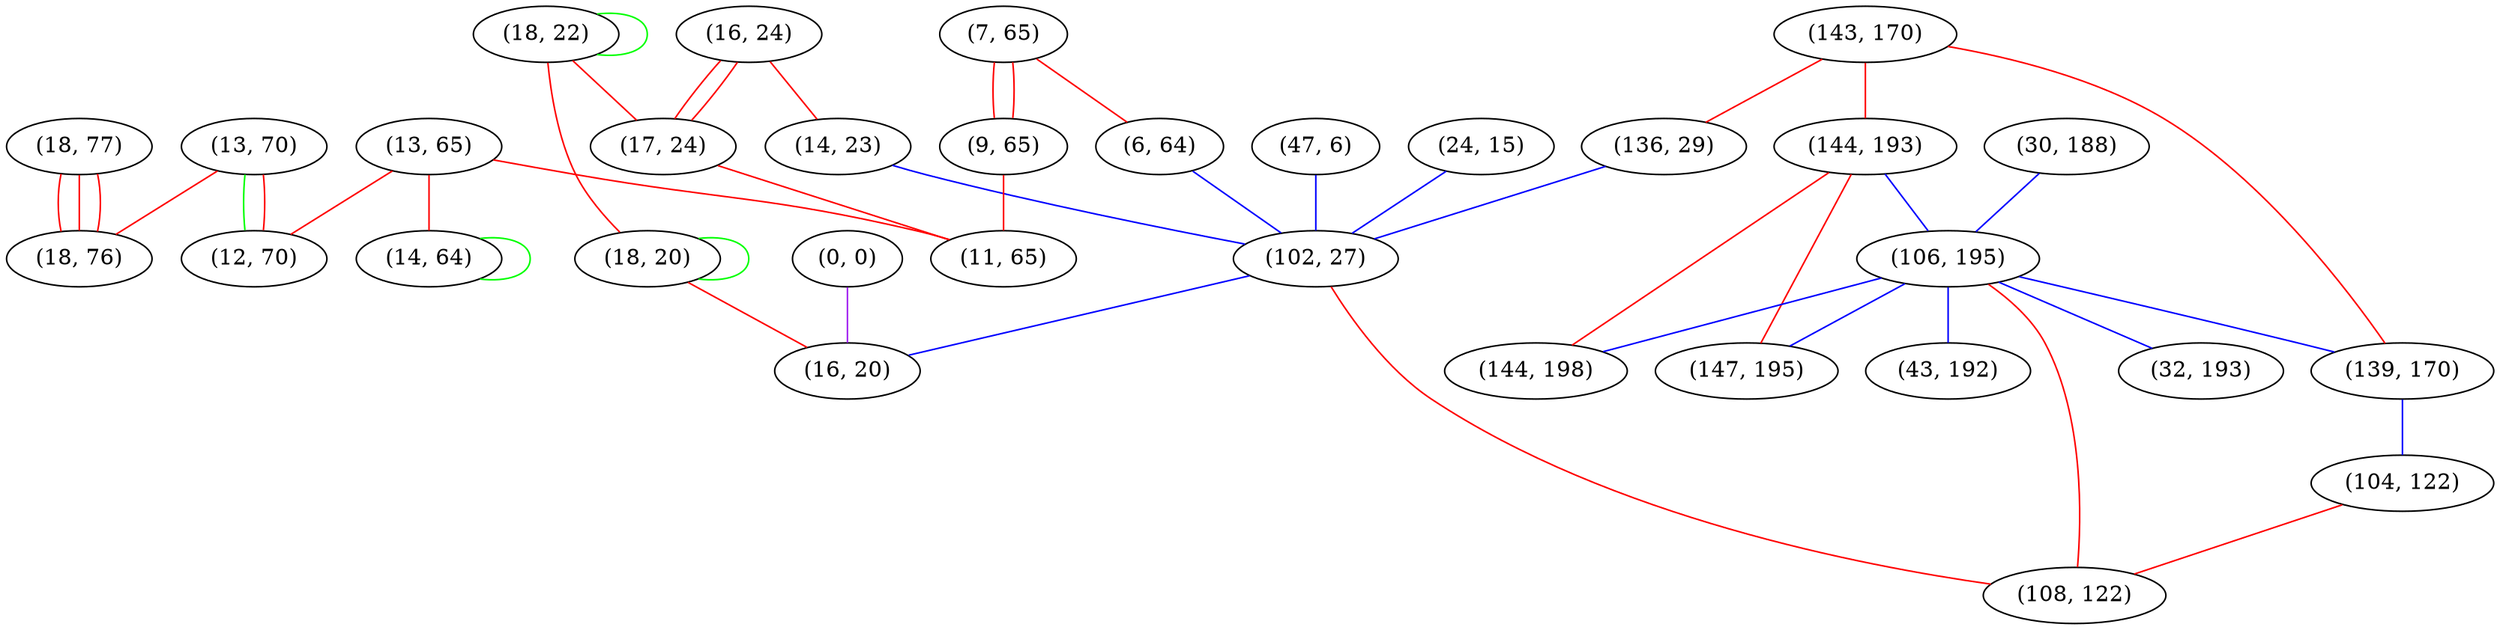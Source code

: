 graph "" {
"(18, 77)";
"(18, 22)";
"(7, 65)";
"(6, 64)";
"(13, 70)";
"(30, 188)";
"(47, 6)";
"(16, 24)";
"(13, 65)";
"(14, 23)";
"(143, 170)";
"(144, 193)";
"(17, 24)";
"(136, 29)";
"(106, 195)";
"(18, 20)";
"(32, 193)";
"(144, 198)";
"(139, 170)";
"(0, 0)";
"(9, 65)";
"(43, 192)";
"(24, 15)";
"(14, 64)";
"(102, 27)";
"(104, 122)";
"(18, 76)";
"(108, 122)";
"(12, 70)";
"(11, 65)";
"(147, 195)";
"(16, 20)";
"(18, 77)" -- "(18, 76)"  [color=red, key=0, weight=1];
"(18, 77)" -- "(18, 76)"  [color=red, key=1, weight=1];
"(18, 77)" -- "(18, 76)"  [color=red, key=2, weight=1];
"(18, 22)" -- "(17, 24)"  [color=red, key=0, weight=1];
"(18, 22)" -- "(18, 22)"  [color=green, key=0, weight=2];
"(18, 22)" -- "(18, 20)"  [color=red, key=0, weight=1];
"(7, 65)" -- "(6, 64)"  [color=red, key=0, weight=1];
"(7, 65)" -- "(9, 65)"  [color=red, key=0, weight=1];
"(7, 65)" -- "(9, 65)"  [color=red, key=1, weight=1];
"(6, 64)" -- "(102, 27)"  [color=blue, key=0, weight=3];
"(13, 70)" -- "(12, 70)"  [color=green, key=0, weight=2];
"(13, 70)" -- "(12, 70)"  [color=red, key=1, weight=1];
"(13, 70)" -- "(18, 76)"  [color=red, key=0, weight=1];
"(30, 188)" -- "(106, 195)"  [color=blue, key=0, weight=3];
"(47, 6)" -- "(102, 27)"  [color=blue, key=0, weight=3];
"(16, 24)" -- "(17, 24)"  [color=red, key=0, weight=1];
"(16, 24)" -- "(17, 24)"  [color=red, key=1, weight=1];
"(16, 24)" -- "(14, 23)"  [color=red, key=0, weight=1];
"(13, 65)" -- "(11, 65)"  [color=red, key=0, weight=1];
"(13, 65)" -- "(12, 70)"  [color=red, key=0, weight=1];
"(13, 65)" -- "(14, 64)"  [color=red, key=0, weight=1];
"(14, 23)" -- "(102, 27)"  [color=blue, key=0, weight=3];
"(143, 170)" -- "(144, 193)"  [color=red, key=0, weight=1];
"(143, 170)" -- "(139, 170)"  [color=red, key=0, weight=1];
"(143, 170)" -- "(136, 29)"  [color=red, key=0, weight=1];
"(144, 193)" -- "(144, 198)"  [color=red, key=0, weight=1];
"(144, 193)" -- "(106, 195)"  [color=blue, key=0, weight=3];
"(144, 193)" -- "(147, 195)"  [color=red, key=0, weight=1];
"(17, 24)" -- "(11, 65)"  [color=red, key=0, weight=1];
"(136, 29)" -- "(102, 27)"  [color=blue, key=0, weight=3];
"(106, 195)" -- "(32, 193)"  [color=blue, key=0, weight=3];
"(106, 195)" -- "(43, 192)"  [color=blue, key=0, weight=3];
"(106, 195)" -- "(139, 170)"  [color=blue, key=0, weight=3];
"(106, 195)" -- "(144, 198)"  [color=blue, key=0, weight=3];
"(106, 195)" -- "(108, 122)"  [color=red, key=0, weight=1];
"(106, 195)" -- "(147, 195)"  [color=blue, key=0, weight=3];
"(18, 20)" -- "(18, 20)"  [color=green, key=0, weight=2];
"(18, 20)" -- "(16, 20)"  [color=red, key=0, weight=1];
"(139, 170)" -- "(104, 122)"  [color=blue, key=0, weight=3];
"(0, 0)" -- "(16, 20)"  [color=purple, key=0, weight=4];
"(9, 65)" -- "(11, 65)"  [color=red, key=0, weight=1];
"(24, 15)" -- "(102, 27)"  [color=blue, key=0, weight=3];
"(14, 64)" -- "(14, 64)"  [color=green, key=0, weight=2];
"(102, 27)" -- "(108, 122)"  [color=red, key=0, weight=1];
"(102, 27)" -- "(16, 20)"  [color=blue, key=0, weight=3];
"(104, 122)" -- "(108, 122)"  [color=red, key=0, weight=1];
}
